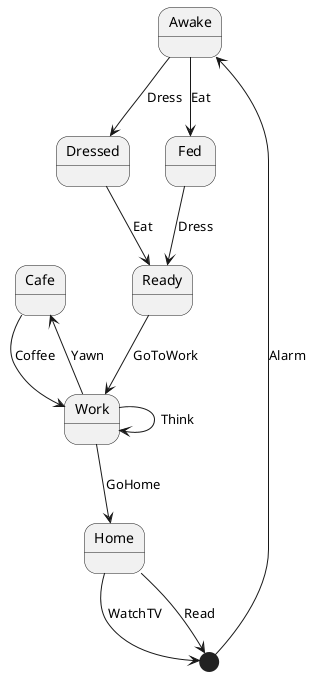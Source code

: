 @startuml

skinparam state {
  BackgroundColor<<Start>> LightBlue
}

state Asleep<<Start>>
state Awake
state Dressed
state Fed
state Ready
state Work
state Cafe
state Home

Asleep -up-> Awake: Alarm
Awake --> Dressed: Dress
Awake --> Fed: Eat
Dressed --> Ready: Eat
Fed --> Ready: Dress
Ready -down-> Work: GoToWork
Work --> Work: Think
Work -left-> Cafe: Yawn
Cafe --> Work: Coffee
Work --> Home: GoHome
Home --> Asleep: Read
Home --> Asleep: WatchTV

@enduml
